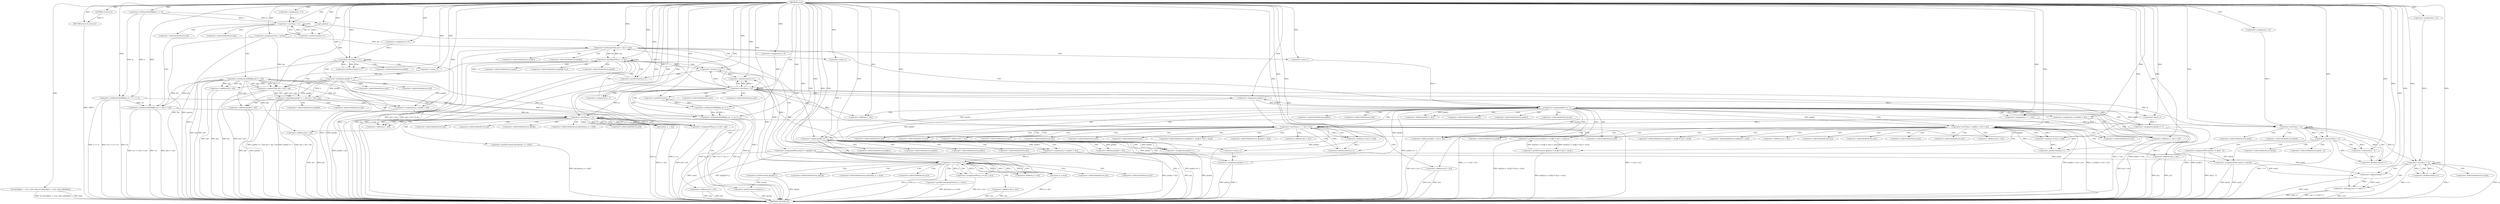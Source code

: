 digraph "main" {  
"1000101" [label = "(METHOD,main)" ]
"1000482" [label = "(METHOD_RETURN,int)" ]
"1000103" [label = "(cin.tie(nullptr) -> sync_with_stdio,cin.tie(nullptr) -> sync_with_stdio(false))" ]
"1000107" [label = "(<operator>.arithmeticShiftRight,cin >> n >> m)" ]
"1000116" [label = "(<operator>.assignment,lim = sqrt(m))" ]
"1000480" [label = "(RETURN,return 0;,return 0;)" ]
"1000122" [label = "(<operator>.assignment,i = 0)" ]
"1000125" [label = "(<operator>.lessThan,i < n)" ]
"1000128" [label = "(<operator>.postIncrement,i++)" ]
"1000130" [label = "(<operator>.arithmeticShiftRight,cin >> x[i] >> y[i])" ]
"1000141" [label = "(<operator>.assignment,i = 0)" ]
"1000144" [label = "(<operator>.lessThan,i < m)" ]
"1000147" [label = "(<operator>.postIncrement,i++)" ]
"1000366" [label = "(<operator>.assignment,i = 0)" ]
"1000369" [label = "(<operator>.lessThan,i < n)" ]
"1000372" [label = "(<operator>.postIncrement,i++)" ]
"1000433" [label = "(<operator>.assignment,i = 0)" ]
"1000436" [label = "(<operator>.lessThan,i < m)" ]
"1000439" [label = "(<operator>.postIncrement,i++)" ]
"1000464" [label = "(<operator>.assignment,i = 0)" ]
"1000467" [label = "(<operator>.lessThan,i < m)" ]
"1000470" [label = "(<operator>.postIncrement,i++)" ]
"1000481" [label = "(LITERAL,0,return 0;)" ]
"1000109" [label = "(<operator>.arithmeticShiftRight,n >> m)" ]
"1000118" [label = "(sqrt,sqrt(m))" ]
"1000152" [label = "(<operator>.arithmeticShiftRight,cin >> op >> c)" ]
"1000157" [label = "(<operator>.postDecrement,c--)" ]
"1000455" [label = "(<operator>.assignmentPlus,ans[i] += dp1[i])" ]
"1000473" [label = "(<operator>.shiftLeft,cout << ans[i] << '\n')" ]
"1000132" [label = "(<operator>.arithmeticShiftRight,x[i] >> y[i])" ]
"1000160" [label = "(<operator>.lessEqualsThan,x[c] + y[c] <= lim)" ]
"1000344" [label = "(<operator>.assignment,j = 1)" ]
"1000347" [label = "(<operator>.lessEqualsThan,j <= lim)" ]
"1000350" [label = "(<operator>.postIncrement,j++)" ]
"1000376" [label = "(<operator>.logicalAnd,pind[i] != -1 && x[i] + y[i] > lim)" ]
"1000443" [label = "(<operator>.greaterThan,i > 0)" ]
"1000446" [label = "(<operator>.assignmentPlus,dp1[i] += dp1[i - 1])" ]
"1000154" [label = "(<operator>.arithmeticShiftRight,op >> c)" ]
"1000353" [label = "(<operator>.assignmentPlus,ans[i] += dp2[j][i % j])" ]
"1000475" [label = "(<operator>.shiftLeft,ans[i] << '\n')" ]
"1000161" [label = "(<operator>.addition,x[c] + y[c])" ]
"1000171" [label = "(<operator>.equals,pind[c] == -1)" ]
"1000377" [label = "(<operator>.notEquals,pind[i] != -1)" ]
"1000383" [label = "(<operator>.greaterThan,x[i] + y[i] > lim)" ]
"1000395" [label = "(<operator>.assignment,p = pind[i] + x[i])" ]
"1000404" [label = "(<operator>.lessThan,p < m)" ]
"1000407" [label = "(<operator>.assignmentPlus,p += x[i] + y[i])" ]
"1000221" [label = "(<operator>.assignment,pind[c] = i)" ]
"1000284" [label = "(<operator>.equals,pind[c] == -1)" ]
"1000381" [label = "(<operator>.minus,-1)" ]
"1000384" [label = "(<operator>.addition,x[i] + y[i])" ]
"1000417" [label = "(<operator>.postIncrement,dp1[p]++)" ]
"1000421" [label = "(<operator>.postDecrement,dp1[min(m, p + y[i])]--)" ]
"1000452" [label = "(<operator>.subtraction,i - 1)" ]
"1000175" [label = "(<operator>.minus,-1)" ]
"1000180" [label = "(<operator>.assignment,j = i + x[c])" ]
"1000187" [label = "(<operator>.lessThan,j < i + x[c] + y[c])" ]
"1000198" [label = "(<operator>.postIncrement,j++)" ]
"1000275" [label = "(<operator>.assignment,pind[c] = -1)" ]
"1000291" [label = "(<operator>.assignment,pind[c] = i)" ]
"1000361" [label = "(<operator>.modulo,i % j)" ]
"1000397" [label = "(<operator>.addition,pind[i] + x[i])" ]
"1000409" [label = "(<operator>.addition,x[i] + y[i])" ]
"1000201" [label = "(<operator>.postIncrement,dp2[x[c] + y[c]][j % (x[c] + y[c])]++)" ]
"1000230" [label = "(<operator>.assignment,j = pind[c] + x[c])" ]
"1000239" [label = "(<operator>.lessThan,j < pind[c] + x[c] + y[c])" ]
"1000252" [label = "(<operator>.postIncrement,j++)" ]
"1000288" [label = "(<operator>.minus,-1)" ]
"1000336" [label = "(<operator>.assignment,pind[c] = -1)" ]
"1000182" [label = "(<operator>.addition,i + x[c])" ]
"1000189" [label = "(<operator>.addition,i + x[c] + y[c])" ]
"1000255" [label = "(<operator>.postDecrement,dp2[x[c] + y[c]][j % (x[c] + y[c])]--)" ]
"1000279" [label = "(<operator>.minus,-1)" ]
"1000300" [label = "(<operator>.assignment,p = pind[c] + x[c])" ]
"1000309" [label = "(<operator>.lessThan,p < i)" ]
"1000312" [label = "(<operator>.assignmentPlus,p += x[c] + y[c])" ]
"1000424" [label = "(min,min(m, p + y[i]))" ]
"1000191" [label = "(<operator>.addition,x[c] + y[c])" ]
"1000232" [label = "(<operator>.addition,pind[c] + x[c])" ]
"1000241" [label = "(<operator>.addition,pind[c] + x[c] + y[c])" ]
"1000322" [label = "(<operator>.postIncrement,dp1[p]++)" ]
"1000326" [label = "(<operator>.postDecrement,dp1[min(i, p + y[c])]--)" ]
"1000340" [label = "(<operator>.minus,-1)" ]
"1000426" [label = "(<operator>.addition,p + y[i])" ]
"1000212" [label = "(<operator>.modulo,j % (x[c] + y[c]))" ]
"1000245" [label = "(<operator>.addition,x[c] + y[c])" ]
"1000302" [label = "(<operator>.addition,pind[c] + x[c])" ]
"1000314" [label = "(<operator>.addition,x[c] + y[c])" ]
"1000266" [label = "(<operator>.modulo,j % (x[c] + y[c]))" ]
"1000329" [label = "(min,min(i, p + y[c]))" ]
"1000331" [label = "(<operator>.addition,p + y[c])" ]
"1000133" [label = "(<operator>.indirectIndexAccess,x[i])" ]
"1000136" [label = "(<operator>.indirectIndexAccess,y[i])" ]
"1000456" [label = "(<operator>.indirectIndexAccess,ans[i])" ]
"1000459" [label = "(<operator>.indirectIndexAccess,dp1[i])" ]
"1000447" [label = "(<operator>.indirectIndexAccess,dp1[i])" ]
"1000450" [label = "(<operator>.indirectIndexAccess,dp1[i - 1])" ]
"1000476" [label = "(<operator>.indirectIndexAccess,ans[i])" ]
"1000162" [label = "(<operator>.indirectIndexAccess,x[c])" ]
"1000165" [label = "(<operator>.indirectIndexAccess,y[c])" ]
"1000354" [label = "(<operator>.indirectIndexAccess,ans[i])" ]
"1000357" [label = "(<operator>.indirectIndexAccess,dp2[j][i % j])" ]
"1000378" [label = "(<operator>.indirectIndexAccess,pind[i])" ]
"1000172" [label = "(<operator>.indirectIndexAccess,pind[c])" ]
"1000358" [label = "(<operator>.indirectIndexAccess,dp2[j])" ]
"1000385" [label = "(<operator>.indirectIndexAccess,x[i])" ]
"1000388" [label = "(<operator>.indirectIndexAccess,y[i])" ]
"1000222" [label = "(<operator>.indirectIndexAccess,pind[c])" ]
"1000285" [label = "(<operator>.indirectIndexAccess,pind[c])" ]
"1000398" [label = "(<operator>.indirectIndexAccess,pind[i])" ]
"1000401" [label = "(<operator>.indirectIndexAccess,x[i])" ]
"1000410" [label = "(<operator>.indirectIndexAccess,x[i])" ]
"1000413" [label = "(<operator>.indirectIndexAccess,y[i])" ]
"1000418" [label = "(<operator>.indirectIndexAccess,dp1[p])" ]
"1000422" [label = "(<operator>.indirectIndexAccess,dp1[min(m, p + y[i])])" ]
"1000276" [label = "(<operator>.indirectIndexAccess,pind[c])" ]
"1000292" [label = "(<operator>.indirectIndexAccess,pind[c])" ]
"1000184" [label = "(<operator>.indirectIndexAccess,x[c])" ]
"1000202" [label = "(<operator>.indirectIndexAccess,dp2[x[c] + y[c]][j % (x[c] + y[c])])" ]
"1000337" [label = "(<operator>.indirectIndexAccess,pind[c])" ]
"1000192" [label = "(<operator>.indirectIndexAccess,x[c])" ]
"1000195" [label = "(<operator>.indirectIndexAccess,y[c])" ]
"1000203" [label = "(<operator>.indirectIndexAccess,dp2[x[c] + y[c]])" ]
"1000233" [label = "(<operator>.indirectIndexAccess,pind[c])" ]
"1000236" [label = "(<operator>.indirectIndexAccess,x[c])" ]
"1000242" [label = "(<operator>.indirectIndexAccess,pind[c])" ]
"1000256" [label = "(<operator>.indirectIndexAccess,dp2[x[c] + y[c]][j % (x[c] + y[c])])" ]
"1000428" [label = "(<operator>.indirectIndexAccess,y[i])" ]
"1000205" [label = "(<operator>.addition,x[c] + y[c])" ]
"1000214" [label = "(<operator>.addition,x[c] + y[c])" ]
"1000246" [label = "(<operator>.indirectIndexAccess,x[c])" ]
"1000249" [label = "(<operator>.indirectIndexAccess,y[c])" ]
"1000257" [label = "(<operator>.indirectIndexAccess,dp2[x[c] + y[c]])" ]
"1000303" [label = "(<operator>.indirectIndexAccess,pind[c])" ]
"1000306" [label = "(<operator>.indirectIndexAccess,x[c])" ]
"1000315" [label = "(<operator>.indirectIndexAccess,x[c])" ]
"1000318" [label = "(<operator>.indirectIndexAccess,y[c])" ]
"1000323" [label = "(<operator>.indirectIndexAccess,dp1[p])" ]
"1000327" [label = "(<operator>.indirectIndexAccess,dp1[min(i, p + y[c])])" ]
"1000206" [label = "(<operator>.indirectIndexAccess,x[c])" ]
"1000209" [label = "(<operator>.indirectIndexAccess,y[c])" ]
"1000215" [label = "(<operator>.indirectIndexAccess,x[c])" ]
"1000218" [label = "(<operator>.indirectIndexAccess,y[c])" ]
"1000259" [label = "(<operator>.addition,x[c] + y[c])" ]
"1000268" [label = "(<operator>.addition,x[c] + y[c])" ]
"1000260" [label = "(<operator>.indirectIndexAccess,x[c])" ]
"1000263" [label = "(<operator>.indirectIndexAccess,y[c])" ]
"1000269" [label = "(<operator>.indirectIndexAccess,x[c])" ]
"1000272" [label = "(<operator>.indirectIndexAccess,y[c])" ]
"1000333" [label = "(<operator>.indirectIndexAccess,y[c])" ]
  "1000480" -> "1000482"  [ label = "DDG: <RET>"] 
  "1000103" -> "1000482"  [ label = "DDG: cin.tie(nullptr) -> sync_with_stdio(false)"] 
  "1000107" -> "1000482"  [ label = "DDG: cin"] 
  "1000107" -> "1000482"  [ label = "DDG: n >> m"] 
  "1000107" -> "1000482"  [ label = "DDG: cin >> n >> m"] 
  "1000116" -> "1000482"  [ label = "DDG: lim"] 
  "1000116" -> "1000482"  [ label = "DDG: sqrt(m)"] 
  "1000369" -> "1000482"  [ label = "DDG: n"] 
  "1000369" -> "1000482"  [ label = "DDG: i < n"] 
  "1000467" -> "1000482"  [ label = "DDG: i"] 
  "1000467" -> "1000482"  [ label = "DDG: m"] 
  "1000467" -> "1000482"  [ label = "DDG: i < m"] 
  "1000475" -> "1000482"  [ label = "DDG: ans[i]"] 
  "1000473" -> "1000482"  [ label = "DDG: ans[i] << '\n'"] 
  "1000473" -> "1000482"  [ label = "DDG: cout << ans[i] << '\n'"] 
  "1000443" -> "1000482"  [ label = "DDG: i > 0"] 
  "1000446" -> "1000482"  [ label = "DDG: dp1[i - 1]"] 
  "1000455" -> "1000482"  [ label = "DDG: ans[i]"] 
  "1000455" -> "1000482"  [ label = "DDG: dp1[i]"] 
  "1000377" -> "1000482"  [ label = "DDG: pind[i]"] 
  "1000377" -> "1000482"  [ label = "DDG: -1"] 
  "1000376" -> "1000482"  [ label = "DDG: pind[i] != -1"] 
  "1000384" -> "1000482"  [ label = "DDG: x[i]"] 
  "1000384" -> "1000482"  [ label = "DDG: y[i]"] 
  "1000383" -> "1000482"  [ label = "DDG: x[i] + y[i]"] 
  "1000383" -> "1000482"  [ label = "DDG: lim"] 
  "1000376" -> "1000482"  [ label = "DDG: x[i] + y[i] > lim"] 
  "1000376" -> "1000482"  [ label = "DDG: pind[i] != -1 && x[i] + y[i] > lim"] 
  "1000397" -> "1000482"  [ label = "DDG: pind[i]"] 
  "1000397" -> "1000482"  [ label = "DDG: x[i]"] 
  "1000395" -> "1000482"  [ label = "DDG: pind[i] + x[i]"] 
  "1000404" -> "1000482"  [ label = "DDG: p"] 
  "1000404" -> "1000482"  [ label = "DDG: p < m"] 
  "1000417" -> "1000482"  [ label = "DDG: dp1[p]"] 
  "1000424" -> "1000482"  [ label = "DDG: p + y[i]"] 
  "1000421" -> "1000482"  [ label = "DDG: dp1[min(m, p + y[i])]"] 
  "1000409" -> "1000482"  [ label = "DDG: x[i]"] 
  "1000409" -> "1000482"  [ label = "DDG: y[i]"] 
  "1000407" -> "1000482"  [ label = "DDG: x[i] + y[i]"] 
  "1000152" -> "1000482"  [ label = "DDG: cin"] 
  "1000154" -> "1000482"  [ label = "DDG: op"] 
  "1000152" -> "1000482"  [ label = "DDG: op >> c"] 
  "1000152" -> "1000482"  [ label = "DDG: cin >> op >> c"] 
  "1000157" -> "1000482"  [ label = "DDG: c"] 
  "1000161" -> "1000482"  [ label = "DDG: x[c]"] 
  "1000161" -> "1000482"  [ label = "DDG: y[c]"] 
  "1000160" -> "1000482"  [ label = "DDG: x[c] + y[c]"] 
  "1000160" -> "1000482"  [ label = "DDG: x[c] + y[c] <= lim"] 
  "1000284" -> "1000482"  [ label = "DDG: -1"] 
  "1000284" -> "1000482"  [ label = "DDG: pind[c] == -1"] 
  "1000302" -> "1000482"  [ label = "DDG: x[c]"] 
  "1000300" -> "1000482"  [ label = "DDG: pind[c] + x[c]"] 
  "1000309" -> "1000482"  [ label = "DDG: p"] 
  "1000309" -> "1000482"  [ label = "DDG: p < i"] 
  "1000336" -> "1000482"  [ label = "DDG: pind[c]"] 
  "1000336" -> "1000482"  [ label = "DDG: -1"] 
  "1000322" -> "1000482"  [ label = "DDG: dp1[p]"] 
  "1000329" -> "1000482"  [ label = "DDG: p + y[c]"] 
  "1000326" -> "1000482"  [ label = "DDG: dp1[min(i, p + y[c])]"] 
  "1000314" -> "1000482"  [ label = "DDG: x[c]"] 
  "1000314" -> "1000482"  [ label = "DDG: y[c]"] 
  "1000312" -> "1000482"  [ label = "DDG: x[c] + y[c]"] 
  "1000291" -> "1000482"  [ label = "DDG: pind[c]"] 
  "1000171" -> "1000482"  [ label = "DDG: -1"] 
  "1000171" -> "1000482"  [ label = "DDG: pind[c] == -1"] 
  "1000230" -> "1000482"  [ label = "DDG: pind[c] + x[c]"] 
  "1000245" -> "1000482"  [ label = "DDG: x[c]"] 
  "1000245" -> "1000482"  [ label = "DDG: y[c]"] 
  "1000241" -> "1000482"  [ label = "DDG: x[c] + y[c]"] 
  "1000239" -> "1000482"  [ label = "DDG: pind[c] + x[c] + y[c]"] 
  "1000239" -> "1000482"  [ label = "DDG: j < pind[c] + x[c] + y[c]"] 
  "1000275" -> "1000482"  [ label = "DDG: pind[c]"] 
  "1000275" -> "1000482"  [ label = "DDG: -1"] 
  "1000255" -> "1000482"  [ label = "DDG: dp2[x[c] + y[c]][j % (x[c] + y[c])]"] 
  "1000180" -> "1000482"  [ label = "DDG: i + x[c]"] 
  "1000191" -> "1000482"  [ label = "DDG: x[c]"] 
  "1000191" -> "1000482"  [ label = "DDG: y[c]"] 
  "1000189" -> "1000482"  [ label = "DDG: x[c] + y[c]"] 
  "1000187" -> "1000482"  [ label = "DDG: i + x[c] + y[c]"] 
  "1000187" -> "1000482"  [ label = "DDG: j < i + x[c] + y[c]"] 
  "1000221" -> "1000482"  [ label = "DDG: pind[c]"] 
  "1000347" -> "1000482"  [ label = "DDG: j"] 
  "1000347" -> "1000482"  [ label = "DDG: lim"] 
  "1000347" -> "1000482"  [ label = "DDG: j <= lim"] 
  "1000353" -> "1000482"  [ label = "DDG: ans[i]"] 
  "1000353" -> "1000482"  [ label = "DDG: dp2[j][i % j]"] 
  "1000201" -> "1000482"  [ label = "DDG: dp2[x[c] + y[c]][j % (x[c] + y[c])]"] 
  "1000130" -> "1000482"  [ label = "DDG: cin"] 
  "1000132" -> "1000482"  [ label = "DDG: x[i]"] 
  "1000132" -> "1000482"  [ label = "DDG: y[i]"] 
  "1000130" -> "1000482"  [ label = "DDG: x[i] >> y[i]"] 
  "1000130" -> "1000482"  [ label = "DDG: cin >> x[i] >> y[i]"] 
  "1000103" -> "1000482"  [ label = "DDG: false"] 
  "1000473" -> "1000482"  [ label = "DDG: cout"] 
  "1000118" -> "1000116"  [ label = "DDG: m"] 
  "1000481" -> "1000480"  [ label = "DDG: 0"] 
  "1000101" -> "1000480"  [ label = "DDG: "] 
  "1000101" -> "1000103"  [ label = "DDG: "] 
  "1000101" -> "1000107"  [ label = "DDG: "] 
  "1000109" -> "1000107"  [ label = "DDG: n"] 
  "1000109" -> "1000107"  [ label = "DDG: m"] 
  "1000101" -> "1000116"  [ label = "DDG: "] 
  "1000101" -> "1000122"  [ label = "DDG: "] 
  "1000101" -> "1000141"  [ label = "DDG: "] 
  "1000101" -> "1000366"  [ label = "DDG: "] 
  "1000101" -> "1000433"  [ label = "DDG: "] 
  "1000101" -> "1000464"  [ label = "DDG: "] 
  "1000101" -> "1000481"  [ label = "DDG: "] 
  "1000101" -> "1000109"  [ label = "DDG: "] 
  "1000109" -> "1000118"  [ label = "DDG: m"] 
  "1000101" -> "1000118"  [ label = "DDG: "] 
  "1000122" -> "1000125"  [ label = "DDG: i"] 
  "1000128" -> "1000125"  [ label = "DDG: i"] 
  "1000101" -> "1000125"  [ label = "DDG: "] 
  "1000109" -> "1000125"  [ label = "DDG: n"] 
  "1000125" -> "1000128"  [ label = "DDG: i"] 
  "1000101" -> "1000128"  [ label = "DDG: "] 
  "1000107" -> "1000130"  [ label = "DDG: cin"] 
  "1000101" -> "1000130"  [ label = "DDG: "] 
  "1000132" -> "1000130"  [ label = "DDG: x[i]"] 
  "1000132" -> "1000130"  [ label = "DDG: y[i]"] 
  "1000141" -> "1000144"  [ label = "DDG: i"] 
  "1000147" -> "1000144"  [ label = "DDG: i"] 
  "1000101" -> "1000144"  [ label = "DDG: "] 
  "1000118" -> "1000144"  [ label = "DDG: m"] 
  "1000144" -> "1000147"  [ label = "DDG: i"] 
  "1000309" -> "1000147"  [ label = "DDG: i"] 
  "1000361" -> "1000147"  [ label = "DDG: i"] 
  "1000101" -> "1000147"  [ label = "DDG: "] 
  "1000366" -> "1000369"  [ label = "DDG: i"] 
  "1000372" -> "1000369"  [ label = "DDG: i"] 
  "1000101" -> "1000369"  [ label = "DDG: "] 
  "1000125" -> "1000369"  [ label = "DDG: n"] 
  "1000369" -> "1000372"  [ label = "DDG: i"] 
  "1000101" -> "1000372"  [ label = "DDG: "] 
  "1000433" -> "1000436"  [ label = "DDG: i"] 
  "1000439" -> "1000436"  [ label = "DDG: i"] 
  "1000101" -> "1000436"  [ label = "DDG: "] 
  "1000144" -> "1000436"  [ label = "DDG: m"] 
  "1000404" -> "1000436"  [ label = "DDG: m"] 
  "1000443" -> "1000439"  [ label = "DDG: i"] 
  "1000452" -> "1000439"  [ label = "DDG: i"] 
  "1000101" -> "1000439"  [ label = "DDG: "] 
  "1000446" -> "1000455"  [ label = "DDG: dp1[i]"] 
  "1000464" -> "1000467"  [ label = "DDG: i"] 
  "1000470" -> "1000467"  [ label = "DDG: i"] 
  "1000101" -> "1000467"  [ label = "DDG: "] 
  "1000436" -> "1000467"  [ label = "DDG: m"] 
  "1000467" -> "1000470"  [ label = "DDG: i"] 
  "1000101" -> "1000470"  [ label = "DDG: "] 
  "1000107" -> "1000152"  [ label = "DDG: cin"] 
  "1000130" -> "1000152"  [ label = "DDG: cin"] 
  "1000101" -> "1000152"  [ label = "DDG: "] 
  "1000154" -> "1000152"  [ label = "DDG: op"] 
  "1000154" -> "1000152"  [ label = "DDG: c"] 
  "1000154" -> "1000157"  [ label = "DDG: c"] 
  "1000101" -> "1000157"  [ label = "DDG: "] 
  "1000101" -> "1000344"  [ label = "DDG: "] 
  "1000353" -> "1000455"  [ label = "DDG: ans[i]"] 
  "1000101" -> "1000473"  [ label = "DDG: "] 
  "1000475" -> "1000473"  [ label = "DDG: '\n'"] 
  "1000475" -> "1000473"  [ label = "DDG: ans[i]"] 
  "1000101" -> "1000154"  [ label = "DDG: "] 
  "1000157" -> "1000154"  [ label = "DDG: c"] 
  "1000116" -> "1000160"  [ label = "DDG: lim"] 
  "1000347" -> "1000160"  [ label = "DDG: lim"] 
  "1000101" -> "1000160"  [ label = "DDG: "] 
  "1000344" -> "1000347"  [ label = "DDG: j"] 
  "1000350" -> "1000347"  [ label = "DDG: j"] 
  "1000101" -> "1000347"  [ label = "DDG: "] 
  "1000160" -> "1000347"  [ label = "DDG: lim"] 
  "1000361" -> "1000350"  [ label = "DDG: j"] 
  "1000101" -> "1000350"  [ label = "DDG: "] 
  "1000377" -> "1000376"  [ label = "DDG: -1"] 
  "1000377" -> "1000376"  [ label = "DDG: pind[i]"] 
  "1000383" -> "1000376"  [ label = "DDG: lim"] 
  "1000383" -> "1000376"  [ label = "DDG: x[i] + y[i]"] 
  "1000436" -> "1000443"  [ label = "DDG: i"] 
  "1000101" -> "1000443"  [ label = "DDG: "] 
  "1000455" -> "1000475"  [ label = "DDG: ans[i]"] 
  "1000353" -> "1000475"  [ label = "DDG: ans[i]"] 
  "1000101" -> "1000475"  [ label = "DDG: "] 
  "1000381" -> "1000377"  [ label = "DDG: 1"] 
  "1000132" -> "1000383"  [ label = "DDG: x[i]"] 
  "1000132" -> "1000383"  [ label = "DDG: y[i]"] 
  "1000116" -> "1000383"  [ label = "DDG: lim"] 
  "1000347" -> "1000383"  [ label = "DDG: lim"] 
  "1000101" -> "1000383"  [ label = "DDG: "] 
  "1000132" -> "1000395"  [ label = "DDG: x[i]"] 
  "1000377" -> "1000395"  [ label = "DDG: pind[i]"] 
  "1000132" -> "1000407"  [ label = "DDG: y[i]"] 
  "1000336" -> "1000171"  [ label = "DDG: pind[c]"] 
  "1000291" -> "1000171"  [ label = "DDG: pind[c]"] 
  "1000275" -> "1000171"  [ label = "DDG: pind[c]"] 
  "1000221" -> "1000171"  [ label = "DDG: pind[c]"] 
  "1000175" -> "1000171"  [ label = "DDG: 1"] 
  "1000101" -> "1000221"  [ label = "DDG: "] 
  "1000144" -> "1000221"  [ label = "DDG: i"] 
  "1000101" -> "1000381"  [ label = "DDG: "] 
  "1000132" -> "1000384"  [ label = "DDG: x[i]"] 
  "1000132" -> "1000384"  [ label = "DDG: y[i]"] 
  "1000101" -> "1000395"  [ label = "DDG: "] 
  "1000395" -> "1000404"  [ label = "DDG: p"] 
  "1000407" -> "1000404"  [ label = "DDG: p"] 
  "1000101" -> "1000404"  [ label = "DDG: "] 
  "1000144" -> "1000404"  [ label = "DDG: m"] 
  "1000424" -> "1000404"  [ label = "DDG: m"] 
  "1000101" -> "1000407"  [ label = "DDG: "] 
  "1000404" -> "1000407"  [ label = "DDG: p"] 
  "1000443" -> "1000452"  [ label = "DDG: i"] 
  "1000101" -> "1000452"  [ label = "DDG: "] 
  "1000101" -> "1000175"  [ label = "DDG: "] 
  "1000144" -> "1000180"  [ label = "DDG: i"] 
  "1000101" -> "1000180"  [ label = "DDG: "] 
  "1000279" -> "1000275"  [ label = "DDG: 1"] 
  "1000336" -> "1000284"  [ label = "DDG: pind[c]"] 
  "1000291" -> "1000284"  [ label = "DDG: pind[c]"] 
  "1000275" -> "1000284"  [ label = "DDG: pind[c]"] 
  "1000221" -> "1000284"  [ label = "DDG: pind[c]"] 
  "1000288" -> "1000284"  [ label = "DDG: 1"] 
  "1000144" -> "1000291"  [ label = "DDG: i"] 
  "1000101" -> "1000291"  [ label = "DDG: "] 
  "1000144" -> "1000361"  [ label = "DDG: i"] 
  "1000309" -> "1000361"  [ label = "DDG: i"] 
  "1000101" -> "1000361"  [ label = "DDG: "] 
  "1000347" -> "1000361"  [ label = "DDG: j"] 
  "1000377" -> "1000397"  [ label = "DDG: pind[i]"] 
  "1000132" -> "1000397"  [ label = "DDG: x[i]"] 
  "1000132" -> "1000409"  [ label = "DDG: y[i]"] 
  "1000322" -> "1000417"  [ label = "DDG: dp1[p]"] 
  "1000180" -> "1000187"  [ label = "DDG: j"] 
  "1000198" -> "1000187"  [ label = "DDG: j"] 
  "1000101" -> "1000187"  [ label = "DDG: "] 
  "1000144" -> "1000187"  [ label = "DDG: i"] 
  "1000212" -> "1000198"  [ label = "DDG: j"] 
  "1000101" -> "1000198"  [ label = "DDG: "] 
  "1000171" -> "1000230"  [ label = "DDG: pind[c]"] 
  "1000101" -> "1000288"  [ label = "DDG: "] 
  "1000340" -> "1000336"  [ label = "DDG: 1"] 
  "1000144" -> "1000182"  [ label = "DDG: i"] 
  "1000101" -> "1000182"  [ label = "DDG: "] 
  "1000101" -> "1000189"  [ label = "DDG: "] 
  "1000144" -> "1000189"  [ label = "DDG: i"] 
  "1000255" -> "1000201"  [ label = "DDG: dp2[x[c] + y[c]][j % (x[c] + y[c])]"] 
  "1000101" -> "1000230"  [ label = "DDG: "] 
  "1000230" -> "1000239"  [ label = "DDG: j"] 
  "1000252" -> "1000239"  [ label = "DDG: j"] 
  "1000101" -> "1000239"  [ label = "DDG: "] 
  "1000171" -> "1000239"  [ label = "DDG: pind[c]"] 
  "1000266" -> "1000252"  [ label = "DDG: j"] 
  "1000101" -> "1000252"  [ label = "DDG: "] 
  "1000101" -> "1000279"  [ label = "DDG: "] 
  "1000284" -> "1000300"  [ label = "DDG: pind[c]"] 
  "1000404" -> "1000424"  [ label = "DDG: m"] 
  "1000101" -> "1000424"  [ label = "DDG: "] 
  "1000132" -> "1000424"  [ label = "DDG: y[i]"] 
  "1000404" -> "1000424"  [ label = "DDG: p"] 
  "1000171" -> "1000232"  [ label = "DDG: pind[c]"] 
  "1000171" -> "1000241"  [ label = "DDG: pind[c]"] 
  "1000201" -> "1000255"  [ label = "DDG: dp2[x[c] + y[c]][j % (x[c] + y[c])]"] 
  "1000101" -> "1000300"  [ label = "DDG: "] 
  "1000300" -> "1000309"  [ label = "DDG: p"] 
  "1000312" -> "1000309"  [ label = "DDG: p"] 
  "1000101" -> "1000309"  [ label = "DDG: "] 
  "1000144" -> "1000309"  [ label = "DDG: i"] 
  "1000329" -> "1000309"  [ label = "DDG: i"] 
  "1000101" -> "1000312"  [ label = "DDG: "] 
  "1000309" -> "1000312"  [ label = "DDG: p"] 
  "1000101" -> "1000340"  [ label = "DDG: "] 
  "1000404" -> "1000426"  [ label = "DDG: p"] 
  "1000101" -> "1000426"  [ label = "DDG: "] 
  "1000132" -> "1000426"  [ label = "DDG: y[i]"] 
  "1000187" -> "1000212"  [ label = "DDG: j"] 
  "1000101" -> "1000212"  [ label = "DDG: "] 
  "1000284" -> "1000302"  [ label = "DDG: pind[c]"] 
  "1000239" -> "1000266"  [ label = "DDG: j"] 
  "1000101" -> "1000266"  [ label = "DDG: "] 
  "1000309" -> "1000329"  [ label = "DDG: i"] 
  "1000101" -> "1000329"  [ label = "DDG: "] 
  "1000309" -> "1000329"  [ label = "DDG: p"] 
  "1000309" -> "1000331"  [ label = "DDG: p"] 
  "1000101" -> "1000331"  [ label = "DDG: "] 
  "1000125" -> "1000128"  [ label = "CDG: "] 
  "1000125" -> "1000133"  [ label = "CDG: "] 
  "1000125" -> "1000136"  [ label = "CDG: "] 
  "1000125" -> "1000125"  [ label = "CDG: "] 
  "1000125" -> "1000132"  [ label = "CDG: "] 
  "1000125" -> "1000130"  [ label = "CDG: "] 
  "1000144" -> "1000161"  [ label = "CDG: "] 
  "1000144" -> "1000144"  [ label = "CDG: "] 
  "1000144" -> "1000165"  [ label = "CDG: "] 
  "1000144" -> "1000154"  [ label = "CDG: "] 
  "1000144" -> "1000160"  [ label = "CDG: "] 
  "1000144" -> "1000344"  [ label = "CDG: "] 
  "1000144" -> "1000152"  [ label = "CDG: "] 
  "1000144" -> "1000147"  [ label = "CDG: "] 
  "1000144" -> "1000162"  [ label = "CDG: "] 
  "1000144" -> "1000157"  [ label = "CDG: "] 
  "1000144" -> "1000347"  [ label = "CDG: "] 
  "1000369" -> "1000376"  [ label = "CDG: "] 
  "1000369" -> "1000378"  [ label = "CDG: "] 
  "1000369" -> "1000377"  [ label = "CDG: "] 
  "1000369" -> "1000372"  [ label = "CDG: "] 
  "1000369" -> "1000381"  [ label = "CDG: "] 
  "1000369" -> "1000369"  [ label = "CDG: "] 
  "1000436" -> "1000456"  [ label = "CDG: "] 
  "1000436" -> "1000436"  [ label = "CDG: "] 
  "1000436" -> "1000459"  [ label = "CDG: "] 
  "1000436" -> "1000455"  [ label = "CDG: "] 
  "1000436" -> "1000443"  [ label = "CDG: "] 
  "1000436" -> "1000439"  [ label = "CDG: "] 
  "1000467" -> "1000476"  [ label = "CDG: "] 
  "1000467" -> "1000470"  [ label = "CDG: "] 
  "1000467" -> "1000475"  [ label = "CDG: "] 
  "1000467" -> "1000473"  [ label = "CDG: "] 
  "1000467" -> "1000467"  [ label = "CDG: "] 
  "1000160" -> "1000288"  [ label = "CDG: "] 
  "1000160" -> "1000285"  [ label = "CDG: "] 
  "1000160" -> "1000284"  [ label = "CDG: "] 
  "1000160" -> "1000175"  [ label = "CDG: "] 
  "1000160" -> "1000172"  [ label = "CDG: "] 
  "1000160" -> "1000171"  [ label = "CDG: "] 
  "1000347" -> "1000353"  [ label = "CDG: "] 
  "1000347" -> "1000357"  [ label = "CDG: "] 
  "1000347" -> "1000350"  [ label = "CDG: "] 
  "1000347" -> "1000361"  [ label = "CDG: "] 
  "1000347" -> "1000354"  [ label = "CDG: "] 
  "1000347" -> "1000347"  [ label = "CDG: "] 
  "1000347" -> "1000358"  [ label = "CDG: "] 
  "1000376" -> "1000404"  [ label = "CDG: "] 
  "1000376" -> "1000398"  [ label = "CDG: "] 
  "1000376" -> "1000397"  [ label = "CDG: "] 
  "1000376" -> "1000401"  [ label = "CDG: "] 
  "1000376" -> "1000395"  [ label = "CDG: "] 
  "1000443" -> "1000446"  [ label = "CDG: "] 
  "1000443" -> "1000450"  [ label = "CDG: "] 
  "1000443" -> "1000447"  [ label = "CDG: "] 
  "1000443" -> "1000452"  [ label = "CDG: "] 
  "1000377" -> "1000383"  [ label = "CDG: "] 
  "1000377" -> "1000385"  [ label = "CDG: "] 
  "1000377" -> "1000388"  [ label = "CDG: "] 
  "1000377" -> "1000384"  [ label = "CDG: "] 
  "1000171" -> "1000276"  [ label = "CDG: "] 
  "1000171" -> "1000182"  [ label = "CDG: "] 
  "1000171" -> "1000233"  [ label = "CDG: "] 
  "1000171" -> "1000180"  [ label = "CDG: "] 
  "1000171" -> "1000222"  [ label = "CDG: "] 
  "1000171" -> "1000242"  [ label = "CDG: "] 
  "1000171" -> "1000192"  [ label = "CDG: "] 
  "1000171" -> "1000195"  [ label = "CDG: "] 
  "1000171" -> "1000230"  [ label = "CDG: "] 
  "1000171" -> "1000189"  [ label = "CDG: "] 
  "1000171" -> "1000249"  [ label = "CDG: "] 
  "1000171" -> "1000241"  [ label = "CDG: "] 
  "1000171" -> "1000184"  [ label = "CDG: "] 
  "1000171" -> "1000191"  [ label = "CDG: "] 
  "1000171" -> "1000221"  [ label = "CDG: "] 
  "1000171" -> "1000236"  [ label = "CDG: "] 
  "1000171" -> "1000245"  [ label = "CDG: "] 
  "1000171" -> "1000279"  [ label = "CDG: "] 
  "1000171" -> "1000232"  [ label = "CDG: "] 
  "1000171" -> "1000187"  [ label = "CDG: "] 
  "1000171" -> "1000239"  [ label = "CDG: "] 
  "1000171" -> "1000246"  [ label = "CDG: "] 
  "1000171" -> "1000275"  [ label = "CDG: "] 
  "1000404" -> "1000404"  [ label = "CDG: "] 
  "1000404" -> "1000410"  [ label = "CDG: "] 
  "1000404" -> "1000428"  [ label = "CDG: "] 
  "1000404" -> "1000418"  [ label = "CDG: "] 
  "1000404" -> "1000422"  [ label = "CDG: "] 
  "1000404" -> "1000413"  [ label = "CDG: "] 
  "1000404" -> "1000426"  [ label = "CDG: "] 
  "1000404" -> "1000409"  [ label = "CDG: "] 
  "1000404" -> "1000407"  [ label = "CDG: "] 
  "1000404" -> "1000424"  [ label = "CDG: "] 
  "1000404" -> "1000417"  [ label = "CDG: "] 
  "1000404" -> "1000421"  [ label = "CDG: "] 
  "1000284" -> "1000302"  [ label = "CDG: "] 
  "1000284" -> "1000336"  [ label = "CDG: "] 
  "1000284" -> "1000300"  [ label = "CDG: "] 
  "1000284" -> "1000292"  [ label = "CDG: "] 
  "1000284" -> "1000303"  [ label = "CDG: "] 
  "1000284" -> "1000340"  [ label = "CDG: "] 
  "1000284" -> "1000309"  [ label = "CDG: "] 
  "1000284" -> "1000337"  [ label = "CDG: "] 
  "1000284" -> "1000291"  [ label = "CDG: "] 
  "1000284" -> "1000306"  [ label = "CDG: "] 
  "1000187" -> "1000206"  [ label = "CDG: "] 
  "1000187" -> "1000214"  [ label = "CDG: "] 
  "1000187" -> "1000201"  [ label = "CDG: "] 
  "1000187" -> "1000192"  [ label = "CDG: "] 
  "1000187" -> "1000195"  [ label = "CDG: "] 
  "1000187" -> "1000212"  [ label = "CDG: "] 
  "1000187" -> "1000189"  [ label = "CDG: "] 
  "1000187" -> "1000203"  [ label = "CDG: "] 
  "1000187" -> "1000205"  [ label = "CDG: "] 
  "1000187" -> "1000191"  [ label = "CDG: "] 
  "1000187" -> "1000198"  [ label = "CDG: "] 
  "1000187" -> "1000187"  [ label = "CDG: "] 
  "1000187" -> "1000215"  [ label = "CDG: "] 
  "1000187" -> "1000218"  [ label = "CDG: "] 
  "1000187" -> "1000202"  [ label = "CDG: "] 
  "1000187" -> "1000209"  [ label = "CDG: "] 
  "1000239" -> "1000268"  [ label = "CDG: "] 
  "1000239" -> "1000260"  [ label = "CDG: "] 
  "1000239" -> "1000269"  [ label = "CDG: "] 
  "1000239" -> "1000242"  [ label = "CDG: "] 
  "1000239" -> "1000263"  [ label = "CDG: "] 
  "1000239" -> "1000272"  [ label = "CDG: "] 
  "1000239" -> "1000249"  [ label = "CDG: "] 
  "1000239" -> "1000257"  [ label = "CDG: "] 
  "1000239" -> "1000241"  [ label = "CDG: "] 
  "1000239" -> "1000256"  [ label = "CDG: "] 
  "1000239" -> "1000255"  [ label = "CDG: "] 
  "1000239" -> "1000259"  [ label = "CDG: "] 
  "1000239" -> "1000245"  [ label = "CDG: "] 
  "1000239" -> "1000239"  [ label = "CDG: "] 
  "1000239" -> "1000246"  [ label = "CDG: "] 
  "1000239" -> "1000266"  [ label = "CDG: "] 
  "1000239" -> "1000252"  [ label = "CDG: "] 
  "1000309" -> "1000315"  [ label = "CDG: "] 
  "1000309" -> "1000326"  [ label = "CDG: "] 
  "1000309" -> "1000314"  [ label = "CDG: "] 
  "1000309" -> "1000309"  [ label = "CDG: "] 
  "1000309" -> "1000331"  [ label = "CDG: "] 
  "1000309" -> "1000312"  [ label = "CDG: "] 
  "1000309" -> "1000318"  [ label = "CDG: "] 
  "1000309" -> "1000329"  [ label = "CDG: "] 
  "1000309" -> "1000333"  [ label = "CDG: "] 
  "1000309" -> "1000323"  [ label = "CDG: "] 
  "1000309" -> "1000327"  [ label = "CDG: "] 
  "1000309" -> "1000322"  [ label = "CDG: "] 
}
